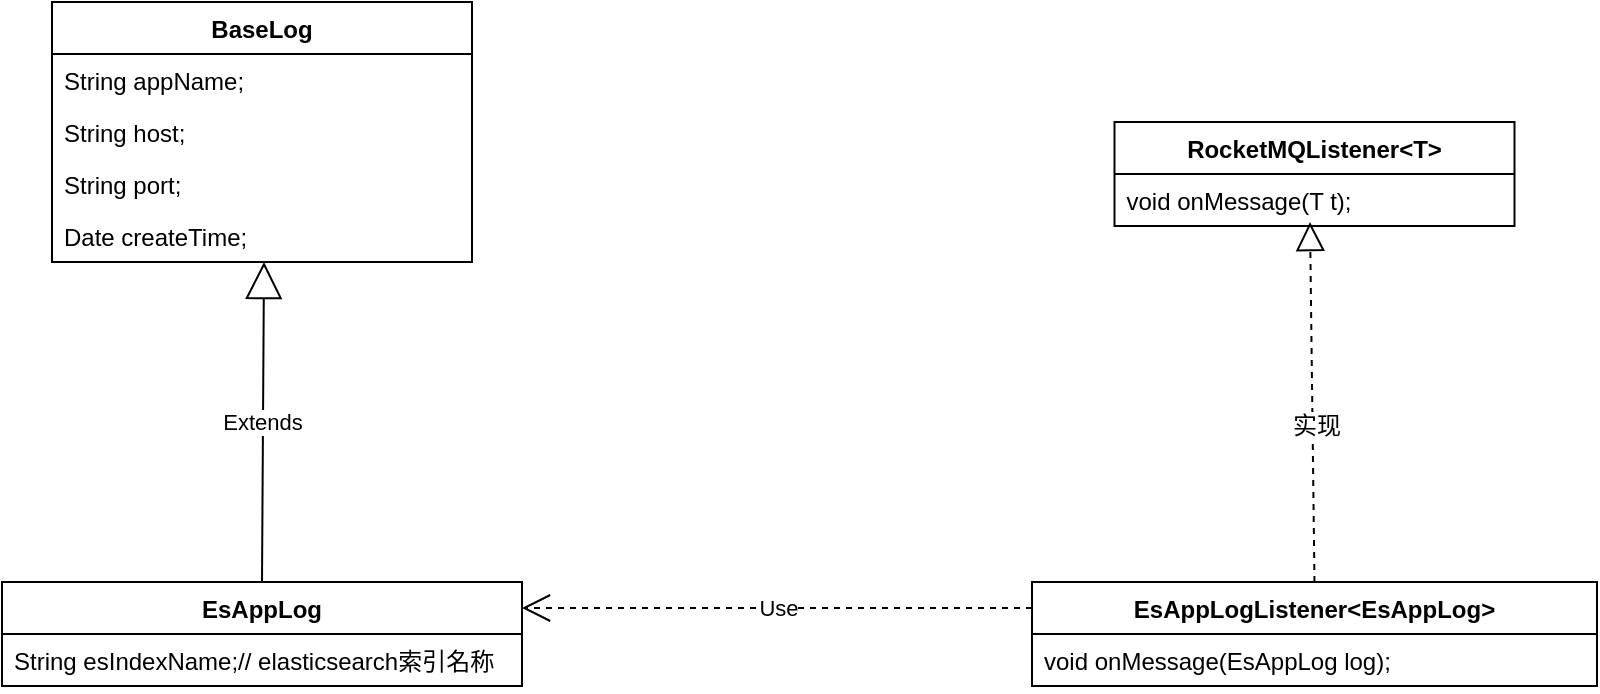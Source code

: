 <mxfile version="12.6.5" type="device"><diagram id="f_sTjZLNanJ4K62y7nv_" name="第 1 页"><mxGraphModel dx="2066" dy="1265" grid="1" gridSize="10" guides="1" tooltips="1" connect="1" arrows="1" fold="1" page="1" pageScale="1" pageWidth="2336" pageHeight="1654" math="0" shadow="0"><root><mxCell id="0"/><mxCell id="1" parent="0"/><mxCell id="A86Dn_NKCD0WxZkjqE8f-1" value="BaseLog" style="swimlane;fontStyle=1;align=center;verticalAlign=top;childLayout=stackLayout;horizontal=1;startSize=26;horizontalStack=0;resizeParent=1;resizeParentMax=0;resizeLast=0;collapsible=1;marginBottom=0;" parent="1" vertex="1"><mxGeometry x="510" y="280" width="210" height="130" as="geometry"/></mxCell><mxCell id="A86Dn_NKCD0WxZkjqE8f-6" value="String appName;" style="text;strokeColor=none;fillColor=none;align=left;verticalAlign=top;spacingLeft=4;spacingRight=4;overflow=hidden;rotatable=0;points=[[0,0.5],[1,0.5]];portConstraint=eastwest;" parent="A86Dn_NKCD0WxZkjqE8f-1" vertex="1"><mxGeometry y="26" width="210" height="26" as="geometry"/></mxCell><mxCell id="A86Dn_NKCD0WxZkjqE8f-7" value="String host;" style="text;strokeColor=none;fillColor=none;align=left;verticalAlign=top;spacingLeft=4;spacingRight=4;overflow=hidden;rotatable=0;points=[[0,0.5],[1,0.5]];portConstraint=eastwest;" parent="A86Dn_NKCD0WxZkjqE8f-1" vertex="1"><mxGeometry y="52" width="210" height="26" as="geometry"/></mxCell><mxCell id="zTjlWTVSxFzd4nx4w_Zd-1" value="String port;" style="text;strokeColor=none;fillColor=none;align=left;verticalAlign=top;spacingLeft=4;spacingRight=4;overflow=hidden;rotatable=0;points=[[0,0.5],[1,0.5]];portConstraint=eastwest;" vertex="1" parent="A86Dn_NKCD0WxZkjqE8f-1"><mxGeometry y="78" width="210" height="26" as="geometry"/></mxCell><mxCell id="zTjlWTVSxFzd4nx4w_Zd-2" value="Date createTime;" style="text;strokeColor=none;fillColor=none;align=left;verticalAlign=top;spacingLeft=4;spacingRight=4;overflow=hidden;rotatable=0;points=[[0,0.5],[1,0.5]];portConstraint=eastwest;" vertex="1" parent="A86Dn_NKCD0WxZkjqE8f-1"><mxGeometry y="104" width="210" height="26" as="geometry"/></mxCell><mxCell id="A86Dn_NKCD0WxZkjqE8f-8" value="EsAppLog" style="swimlane;fontStyle=1;align=center;verticalAlign=top;childLayout=stackLayout;horizontal=1;startSize=26;horizontalStack=0;resizeParent=1;resizeParentMax=0;resizeLast=0;collapsible=1;marginBottom=0;" parent="1" vertex="1"><mxGeometry x="485" y="570" width="260" height="52" as="geometry"/></mxCell><mxCell id="A86Dn_NKCD0WxZkjqE8f-9" value="String esIndexName;// elasticsearch索引名称" style="text;strokeColor=none;fillColor=none;align=left;verticalAlign=top;spacingLeft=4;spacingRight=4;overflow=hidden;rotatable=0;points=[[0,0.5],[1,0.5]];portConstraint=eastwest;" parent="A86Dn_NKCD0WxZkjqE8f-8" vertex="1"><mxGeometry y="26" width="260" height="26" as="geometry"/></mxCell><mxCell id="A86Dn_NKCD0WxZkjqE8f-15" value="RocketMQListener&lt;T&gt;" style="swimlane;fontStyle=1;align=center;verticalAlign=top;childLayout=stackLayout;horizontal=1;startSize=26;horizontalStack=0;resizeParent=1;resizeParentMax=0;resizeLast=0;collapsible=1;marginBottom=0;" parent="1" vertex="1"><mxGeometry x="1041.25" y="340" width="200" height="52" as="geometry"/></mxCell><mxCell id="A86Dn_NKCD0WxZkjqE8f-18" value="void onMessage(T t);" style="text;strokeColor=none;fillColor=none;align=left;verticalAlign=top;spacingLeft=4;spacingRight=4;overflow=hidden;rotatable=0;points=[[0,0.5],[1,0.5]];portConstraint=eastwest;" parent="A86Dn_NKCD0WxZkjqE8f-15" vertex="1"><mxGeometry y="26" width="200" height="26" as="geometry"/></mxCell><mxCell id="A86Dn_NKCD0WxZkjqE8f-19" value="EsAppLogListener&lt;EsAppLog&gt;" style="swimlane;fontStyle=1;align=center;verticalAlign=top;childLayout=stackLayout;horizontal=1;startSize=26;horizontalStack=0;resizeParent=1;resizeParentMax=0;resizeLast=0;collapsible=1;marginBottom=0;" parent="1" vertex="1"><mxGeometry x="1000" y="570" width="282.5" height="52" as="geometry"/></mxCell><mxCell id="A86Dn_NKCD0WxZkjqE8f-20" value="void onMessage(EsAppLog log);" style="text;strokeColor=none;fillColor=none;align=left;verticalAlign=top;spacingLeft=4;spacingRight=4;overflow=hidden;rotatable=0;points=[[0,0.5],[1,0.5]];portConstraint=eastwest;" parent="A86Dn_NKCD0WxZkjqE8f-19" vertex="1"><mxGeometry y="26" width="282.5" height="26" as="geometry"/></mxCell><mxCell id="A86Dn_NKCD0WxZkjqE8f-22" value="" style="endArrow=block;dashed=1;endFill=0;endSize=12;html=1;exitX=0.5;exitY=0;exitDx=0;exitDy=0;" parent="1" source="A86Dn_NKCD0WxZkjqE8f-19" edge="1"><mxGeometry width="160" relative="1" as="geometry"><mxPoint x="1081.25" y="470" as="sourcePoint"/><mxPoint x="1139" y="390" as="targetPoint"/></mxGeometry></mxCell><mxCell id="A86Dn_NKCD0WxZkjqE8f-23" value="实现" style="text;html=1;align=center;verticalAlign=middle;resizable=0;points=[];labelBackgroundColor=#ffffff;" parent="A86Dn_NKCD0WxZkjqE8f-22" vertex="1" connectable="0"><mxGeometry x="-0.135" y="-1" relative="1" as="geometry"><mxPoint as="offset"/></mxGeometry></mxCell><mxCell id="zTjlWTVSxFzd4nx4w_Zd-3" value="Extends" style="endArrow=block;endSize=16;endFill=0;html=1;exitX=0.5;exitY=0;exitDx=0;exitDy=0;" edge="1" parent="1" source="A86Dn_NKCD0WxZkjqE8f-8"><mxGeometry width="160" relative="1" as="geometry"><mxPoint x="540" y="490" as="sourcePoint"/><mxPoint x="616" y="410" as="targetPoint"/></mxGeometry></mxCell><mxCell id="zTjlWTVSxFzd4nx4w_Zd-4" value="Use" style="endArrow=open;endSize=12;dashed=1;html=1;entryX=1;entryY=0.25;entryDx=0;entryDy=0;exitX=0;exitY=0.25;exitDx=0;exitDy=0;" edge="1" parent="1" source="A86Dn_NKCD0WxZkjqE8f-19" target="A86Dn_NKCD0WxZkjqE8f-8"><mxGeometry width="160" relative="1" as="geometry"><mxPoint x="840" y="740" as="sourcePoint"/><mxPoint x="1000" y="740" as="targetPoint"/></mxGeometry></mxCell></root></mxGraphModel></diagram></mxfile>